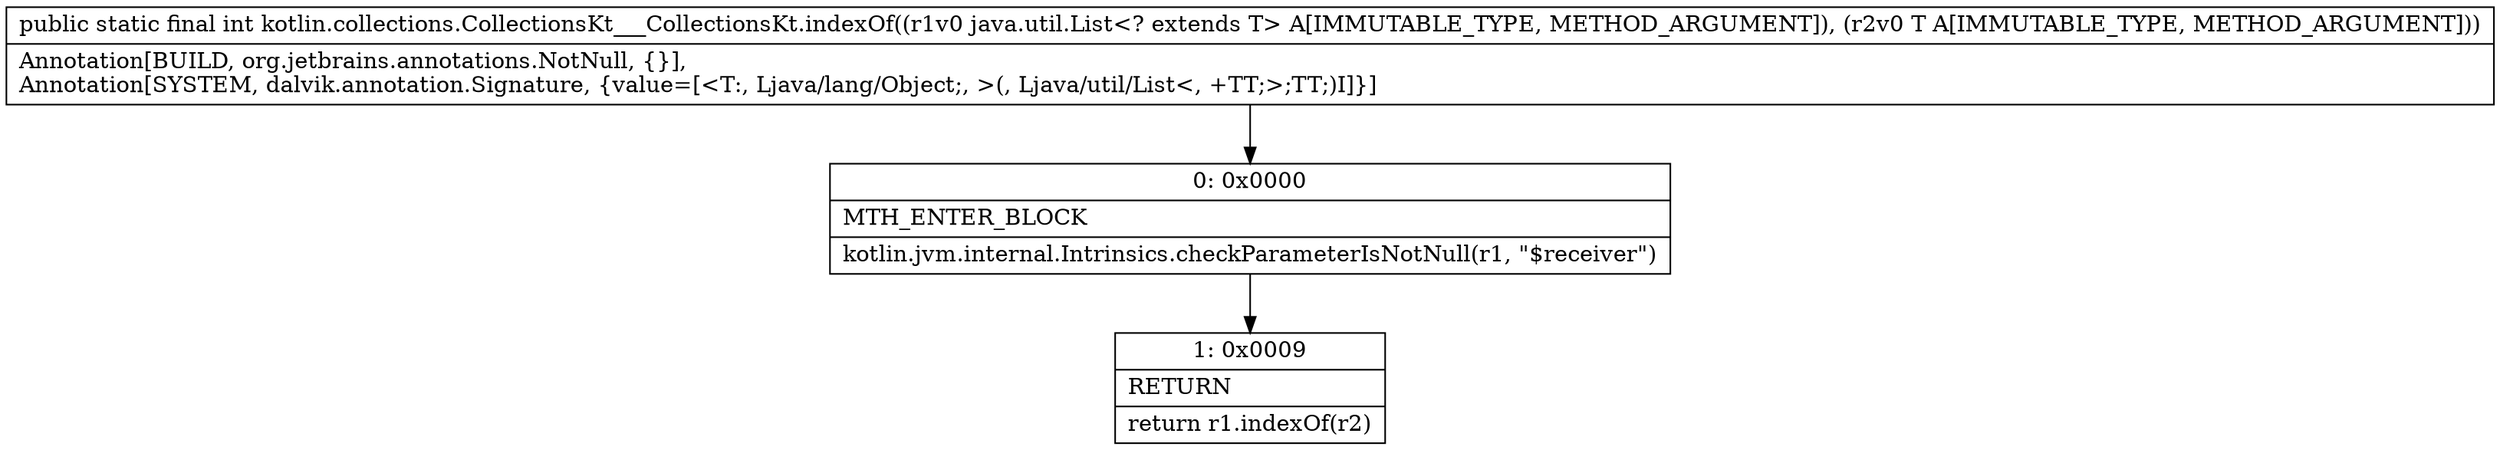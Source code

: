 digraph "CFG forkotlin.collections.CollectionsKt___CollectionsKt.indexOf(Ljava\/util\/List;Ljava\/lang\/Object;)I" {
Node_0 [shape=record,label="{0\:\ 0x0000|MTH_ENTER_BLOCK\l|kotlin.jvm.internal.Intrinsics.checkParameterIsNotNull(r1, \"$receiver\")\l}"];
Node_1 [shape=record,label="{1\:\ 0x0009|RETURN\l|return r1.indexOf(r2)\l}"];
MethodNode[shape=record,label="{public static final int kotlin.collections.CollectionsKt___CollectionsKt.indexOf((r1v0 java.util.List\<? extends T\> A[IMMUTABLE_TYPE, METHOD_ARGUMENT]), (r2v0 T A[IMMUTABLE_TYPE, METHOD_ARGUMENT]))  | Annotation[BUILD, org.jetbrains.annotations.NotNull, \{\}], \lAnnotation[SYSTEM, dalvik.annotation.Signature, \{value=[\<T:, Ljava\/lang\/Object;, \>(, Ljava\/util\/List\<, +TT;\>;TT;)I]\}]\l}"];
MethodNode -> Node_0;
Node_0 -> Node_1;
}

